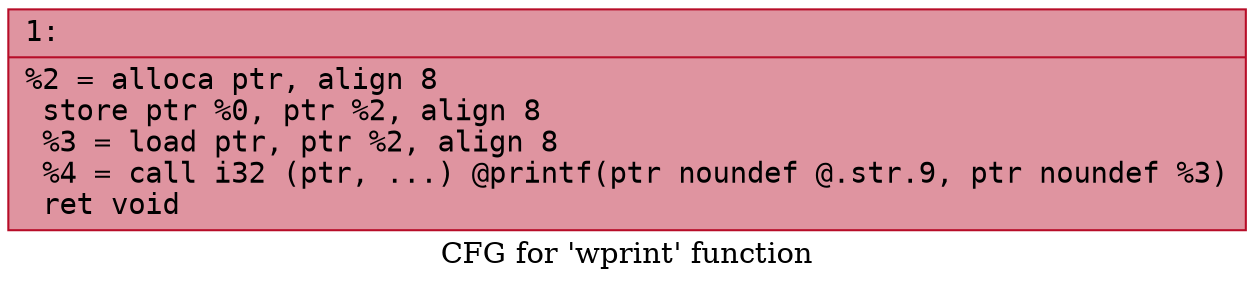digraph "CFG for 'wprint' function" {
	label="CFG for 'wprint' function";

	Node0x56107a831110 [shape=record,color="#b70d28ff", style=filled, fillcolor="#b70d2870" fontname="Courier",label="{1:\l|  %2 = alloca ptr, align 8\l  store ptr %0, ptr %2, align 8\l  %3 = load ptr, ptr %2, align 8\l  %4 = call i32 (ptr, ...) @printf(ptr noundef @.str.9, ptr noundef %3)\l  ret void\l}"];
}
